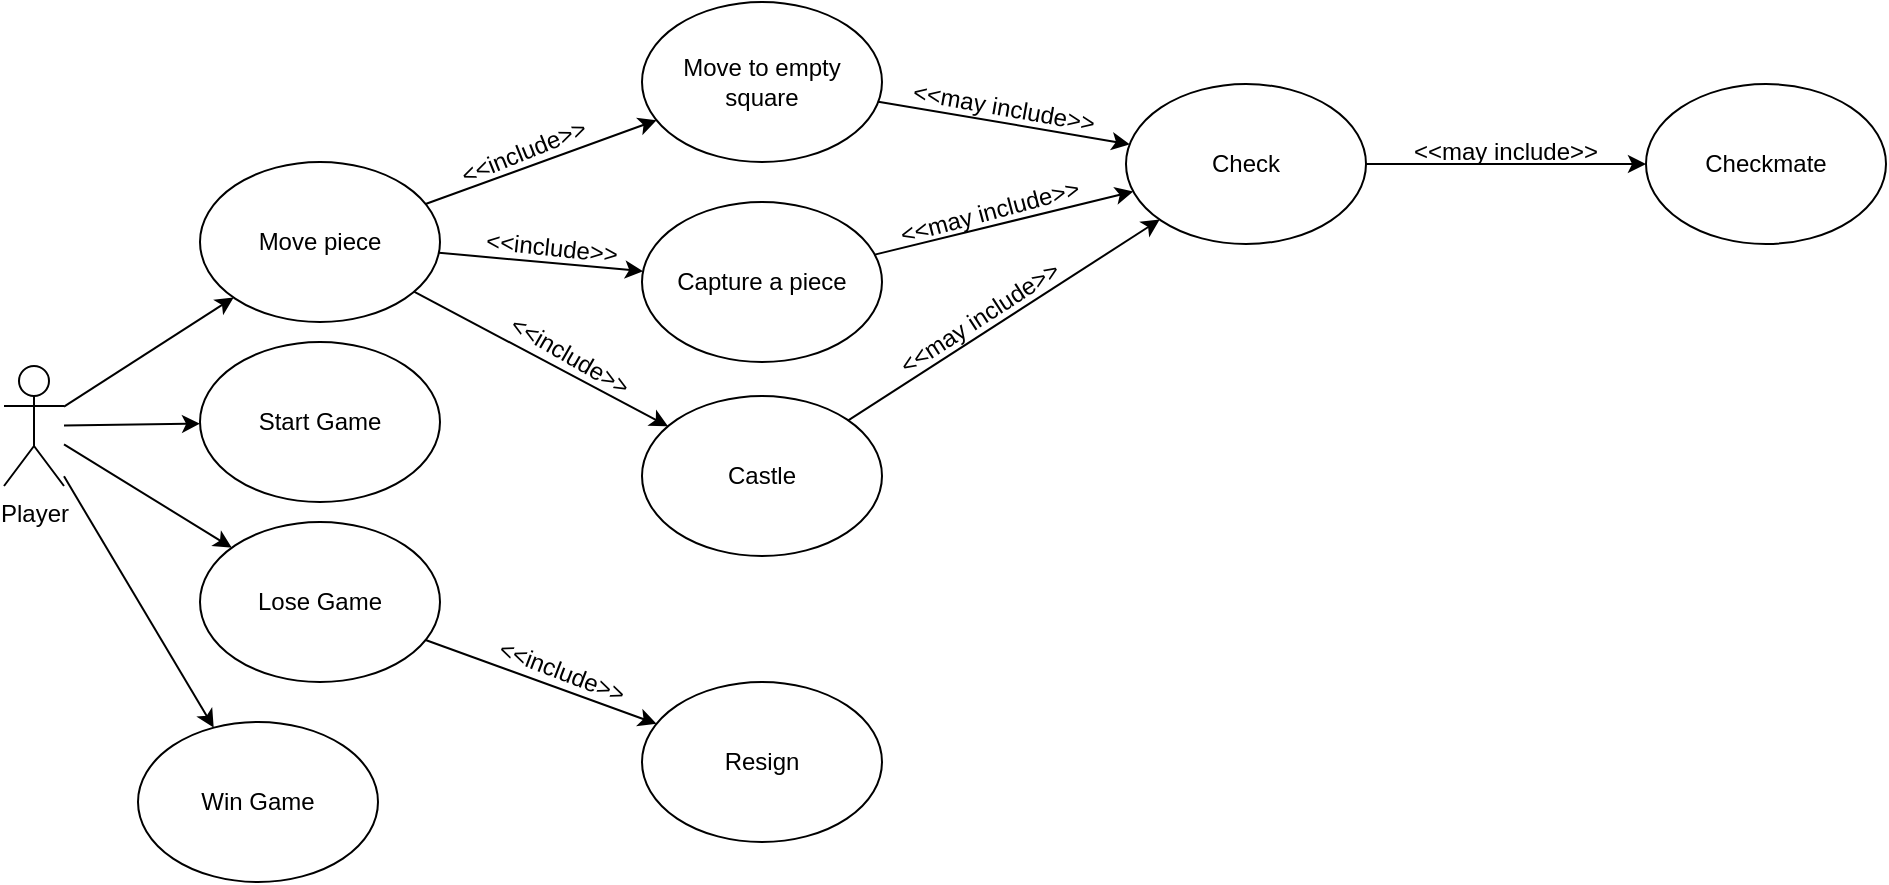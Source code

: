 <mxfile version="17.4.0" type="device"><diagram id="MV-xC2aOv7e0t8MLWiwf" name="Page-1"><mxGraphModel dx="981" dy="501" grid="0" gridSize="10" guides="1" tooltips="1" connect="1" arrows="1" fold="1" page="1" pageScale="1" pageWidth="827" pageHeight="1169" math="0" shadow="0"><root><mxCell id="0"/><mxCell id="1" parent="0"/><mxCell id="uNBmKuE89lCoH19GhHt2-6" value="Player" style="shape=umlActor;verticalLabelPosition=bottom;verticalAlign=top;html=1;outlineConnect=0;" vertex="1" parent="1"><mxGeometry x="110" y="259" width="30" height="60" as="geometry"/></mxCell><mxCell id="uNBmKuE89lCoH19GhHt2-7" value="Move piece" style="ellipse;whiteSpace=wrap;html=1;" vertex="1" parent="1"><mxGeometry x="208" y="157" width="120" height="80" as="geometry"/></mxCell><mxCell id="uNBmKuE89lCoH19GhHt2-8" value="Start Game" style="ellipse;whiteSpace=wrap;html=1;" vertex="1" parent="1"><mxGeometry x="208" y="247" width="120" height="80" as="geometry"/></mxCell><mxCell id="uNBmKuE89lCoH19GhHt2-9" value="Lose Game" style="ellipse;whiteSpace=wrap;html=1;" vertex="1" parent="1"><mxGeometry x="208" y="337" width="120" height="80" as="geometry"/></mxCell><mxCell id="uNBmKuE89lCoH19GhHt2-10" value="&lt;div&gt;Move to empty&lt;/div&gt;&lt;div&gt;square&lt;br&gt;&lt;/div&gt;" style="ellipse;whiteSpace=wrap;html=1;" vertex="1" parent="1"><mxGeometry x="429" y="77" width="120" height="80" as="geometry"/></mxCell><mxCell id="uNBmKuE89lCoH19GhHt2-11" value="Capture a piece" style="ellipse;whiteSpace=wrap;html=1;" vertex="1" parent="1"><mxGeometry x="429" y="177" width="120" height="80" as="geometry"/></mxCell><mxCell id="uNBmKuE89lCoH19GhHt2-12" value="" style="endArrow=classic;html=1;rounded=0;" edge="1" parent="1" source="uNBmKuE89lCoH19GhHt2-7" target="uNBmKuE89lCoH19GhHt2-10"><mxGeometry width="50" height="50" relative="1" as="geometry"><mxPoint x="266" y="226" as="sourcePoint"/><mxPoint x="316" y="176" as="targetPoint"/></mxGeometry></mxCell><mxCell id="uNBmKuE89lCoH19GhHt2-13" value="" style="endArrow=classic;html=1;rounded=0;" edge="1" parent="1" source="uNBmKuE89lCoH19GhHt2-7" target="uNBmKuE89lCoH19GhHt2-11"><mxGeometry width="50" height="50" relative="1" as="geometry"><mxPoint x="327.75" y="184.64" as="sourcePoint"/><mxPoint x="405.274" y="149.384" as="targetPoint"/></mxGeometry></mxCell><mxCell id="uNBmKuE89lCoH19GhHt2-14" value="" style="endArrow=classic;html=1;rounded=0;" edge="1" parent="1" source="uNBmKuE89lCoH19GhHt2-6" target="uNBmKuE89lCoH19GhHt2-8"><mxGeometry width="50" height="50" relative="1" as="geometry"><mxPoint x="337.32" y="213.004" as="sourcePoint"/><mxPoint x="395.66" y="219.082" as="targetPoint"/></mxGeometry></mxCell><mxCell id="uNBmKuE89lCoH19GhHt2-15" value="" style="endArrow=classic;html=1;rounded=0;" edge="1" parent="1" source="uNBmKuE89lCoH19GhHt2-6" target="uNBmKuE89lCoH19GhHt2-7"><mxGeometry width="50" height="50" relative="1" as="geometry"><mxPoint x="150" y="298.783" as="sourcePoint"/><mxPoint x="218.012" y="297.8" as="targetPoint"/></mxGeometry></mxCell><mxCell id="uNBmKuE89lCoH19GhHt2-16" value="" style="endArrow=classic;html=1;rounded=0;" edge="1" parent="1" source="uNBmKuE89lCoH19GhHt2-6" target="uNBmKuE89lCoH19GhHt2-9"><mxGeometry width="50" height="50" relative="1" as="geometry"><mxPoint x="150" y="289.349" as="sourcePoint"/><mxPoint x="234.825" y="234.776" as="targetPoint"/></mxGeometry></mxCell><mxCell id="uNBmKuE89lCoH19GhHt2-17" value="&amp;lt;&amp;lt;include&amp;gt;&amp;gt;" style="text;html=1;strokeColor=none;fillColor=none;align=center;verticalAlign=middle;whiteSpace=wrap;rounded=0;rotation=6;" vertex="1" parent="1"><mxGeometry x="354" y="185" width="60" height="30" as="geometry"/></mxCell><mxCell id="uNBmKuE89lCoH19GhHt2-18" value="&amp;lt;&amp;lt;include&amp;gt;&amp;gt;" style="text;html=1;strokeColor=none;fillColor=none;align=center;verticalAlign=middle;whiteSpace=wrap;rounded=0;rotation=338;" vertex="1" parent="1"><mxGeometry x="340" y="137" width="60" height="30" as="geometry"/></mxCell><mxCell id="uNBmKuE89lCoH19GhHt2-20" value="Castle" style="ellipse;whiteSpace=wrap;html=1;" vertex="1" parent="1"><mxGeometry x="429" y="274" width="120" height="80" as="geometry"/></mxCell><mxCell id="uNBmKuE89lCoH19GhHt2-21" value="" style="endArrow=classic;html=1;rounded=0;" edge="1" parent="1" source="uNBmKuE89lCoH19GhHt2-7" target="uNBmKuE89lCoH19GhHt2-20"><mxGeometry width="50" height="50" relative="1" as="geometry"><mxPoint x="150" y="308.245" as="sourcePoint"/><mxPoint x="233.844" y="359.918" as="targetPoint"/></mxGeometry></mxCell><mxCell id="uNBmKuE89lCoH19GhHt2-22" value="&amp;lt;&amp;lt;include&amp;gt;&amp;gt;" style="text;html=1;strokeColor=none;fillColor=none;align=center;verticalAlign=middle;whiteSpace=wrap;rounded=0;rotation=30;" vertex="1" parent="1"><mxGeometry x="363" y="239" width="60" height="30" as="geometry"/></mxCell><mxCell id="uNBmKuE89lCoH19GhHt2-25" value="Win Game" style="ellipse;whiteSpace=wrap;html=1;" vertex="1" parent="1"><mxGeometry x="177" y="437" width="120" height="80" as="geometry"/></mxCell><mxCell id="uNBmKuE89lCoH19GhHt2-26" value="" style="endArrow=classic;html=1;rounded=0;" edge="1" parent="1" source="uNBmKuE89lCoH19GhHt2-6" target="uNBmKuE89lCoH19GhHt2-25"><mxGeometry width="50" height="50" relative="1" as="geometry"><mxPoint x="150" y="308.245" as="sourcePoint"/><mxPoint x="233.844" y="359.918" as="targetPoint"/></mxGeometry></mxCell><mxCell id="uNBmKuE89lCoH19GhHt2-27" value="Resign" style="ellipse;whiteSpace=wrap;html=1;" vertex="1" parent="1"><mxGeometry x="429" y="417" width="120" height="80" as="geometry"/></mxCell><mxCell id="uNBmKuE89lCoH19GhHt2-28" value="" style="endArrow=classic;html=1;rounded=0;" edge="1" parent="1" source="uNBmKuE89lCoH19GhHt2-9" target="uNBmKuE89lCoH19GhHt2-27"><mxGeometry width="50" height="50" relative="1" as="geometry"><mxPoint x="150" y="324.186" as="sourcePoint"/><mxPoint x="224.83" y="449.831" as="targetPoint"/></mxGeometry></mxCell><mxCell id="uNBmKuE89lCoH19GhHt2-29" value="&amp;lt;&amp;lt;include&amp;gt;&amp;gt;" style="text;html=1;strokeColor=none;fillColor=none;align=center;verticalAlign=middle;whiteSpace=wrap;rounded=0;rotation=21;" vertex="1" parent="1"><mxGeometry x="359" y="397" width="60" height="30" as="geometry"/></mxCell><mxCell id="uNBmKuE89lCoH19GhHt2-32" value="" style="endArrow=classic;html=1;rounded=0;" edge="1" parent="1" source="uNBmKuE89lCoH19GhHt2-10" target="uNBmKuE89lCoH19GhHt2-33"><mxGeometry width="50" height="50" relative="1" as="geometry"><mxPoint x="330.773" y="187.967" as="sourcePoint"/><mxPoint x="446.289" y="146.108" as="targetPoint"/></mxGeometry></mxCell><mxCell id="uNBmKuE89lCoH19GhHt2-33" value="Check" style="ellipse;whiteSpace=wrap;html=1;" vertex="1" parent="1"><mxGeometry x="671" y="118" width="120" height="80" as="geometry"/></mxCell><mxCell id="uNBmKuE89lCoH19GhHt2-34" value="" style="endArrow=classic;html=1;rounded=0;" edge="1" parent="1" source="uNBmKuE89lCoH19GhHt2-11" target="uNBmKuE89lCoH19GhHt2-33"><mxGeometry width="50" height="50" relative="1" as="geometry"><mxPoint x="554.339" y="142.458" as="sourcePoint"/><mxPoint x="622.622" y="161.605" as="targetPoint"/></mxGeometry></mxCell><mxCell id="uNBmKuE89lCoH19GhHt2-36" value="&amp;lt;&amp;lt;may include&amp;gt;&amp;gt;" style="text;html=1;strokeColor=none;fillColor=none;align=center;verticalAlign=middle;whiteSpace=wrap;rounded=0;rotation=345;" vertex="1" parent="1"><mxGeometry x="552" y="167" width="102" height="30" as="geometry"/></mxCell><mxCell id="uNBmKuE89lCoH19GhHt2-37" value="&amp;lt;&amp;lt;may include&amp;gt;&amp;gt;" style="text;html=1;strokeColor=none;fillColor=none;align=center;verticalAlign=middle;whiteSpace=wrap;rounded=0;rotation=10;" vertex="1" parent="1"><mxGeometry x="559" y="115" width="102" height="30" as="geometry"/></mxCell><mxCell id="uNBmKuE89lCoH19GhHt2-38" value="" style="endArrow=classic;html=1;rounded=0;" edge="1" parent="1" source="uNBmKuE89lCoH19GhHt2-20" target="uNBmKuE89lCoH19GhHt2-33"><mxGeometry width="50" height="50" relative="1" as="geometry"><mxPoint x="325.043" y="231.828" as="sourcePoint"/><mxPoint x="451.969" y="299.162" as="targetPoint"/></mxGeometry></mxCell><mxCell id="uNBmKuE89lCoH19GhHt2-39" value="&amp;lt;&amp;lt;may include&amp;gt;&amp;gt;" style="text;html=1;strokeColor=none;fillColor=none;align=center;verticalAlign=middle;whiteSpace=wrap;rounded=0;rotation=327;" vertex="1" parent="1"><mxGeometry x="547" y="220" width="102" height="30" as="geometry"/></mxCell><mxCell id="uNBmKuE89lCoH19GhHt2-42" value="Checkmate" style="ellipse;whiteSpace=wrap;html=1;" vertex="1" parent="1"><mxGeometry x="931" y="118" width="120" height="80" as="geometry"/></mxCell><mxCell id="uNBmKuE89lCoH19GhHt2-43" value="" style="endArrow=classic;html=1;rounded=0;" edge="1" parent="1" source="uNBmKuE89lCoH19GhHt2-33" target="uNBmKuE89lCoH19GhHt2-42"><mxGeometry width="50" height="50" relative="1" as="geometry"><mxPoint x="542.207" y="296.246" as="sourcePoint"/><mxPoint x="697.902" y="195.829" as="targetPoint"/></mxGeometry></mxCell><mxCell id="uNBmKuE89lCoH19GhHt2-44" value="&amp;lt;&amp;lt;may include&amp;gt;&amp;gt;" style="text;html=1;strokeColor=none;fillColor=none;align=center;verticalAlign=middle;whiteSpace=wrap;rounded=0;rotation=0;" vertex="1" parent="1"><mxGeometry x="810" y="137" width="102" height="30" as="geometry"/></mxCell></root></mxGraphModel></diagram></mxfile>